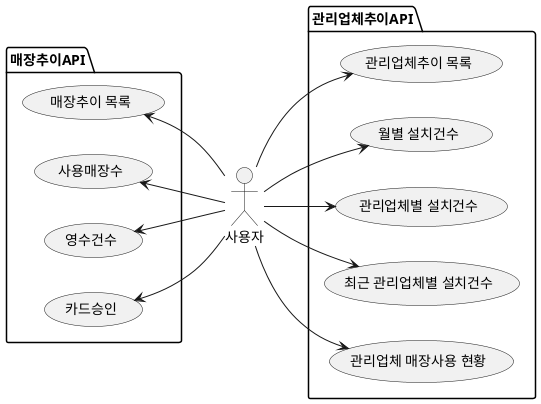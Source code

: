 @startuml Coupon Card Reg Usecase

left to right direction

actor "사용자" as user

package 매장추이API{
  usecase "매장추이 목록" AS UC11
  usecase "사용매장수" AS UC12
  usecase "영수건수" AS UC13
  usecase "카드승인" AS UC14
}

package 관리업체추이API{
  usecase "관리업체추이 목록" AS UC21
  usecase "월별 설치건수" AS UC22
  usecase "관리업체별 설치건수" AS UC23
  usecase "최근 관리업체별 설치건수" AS UC24
  usecase "관리업체 매장사용 현황" AS UC25
}

' 사용자
UC11 <-- user
UC12 <-- user
UC13 <-- user
UC14 <-- user
user --> UC21
user --> UC22
user --> UC23
user --> UC24
user --> UC25

@enduml